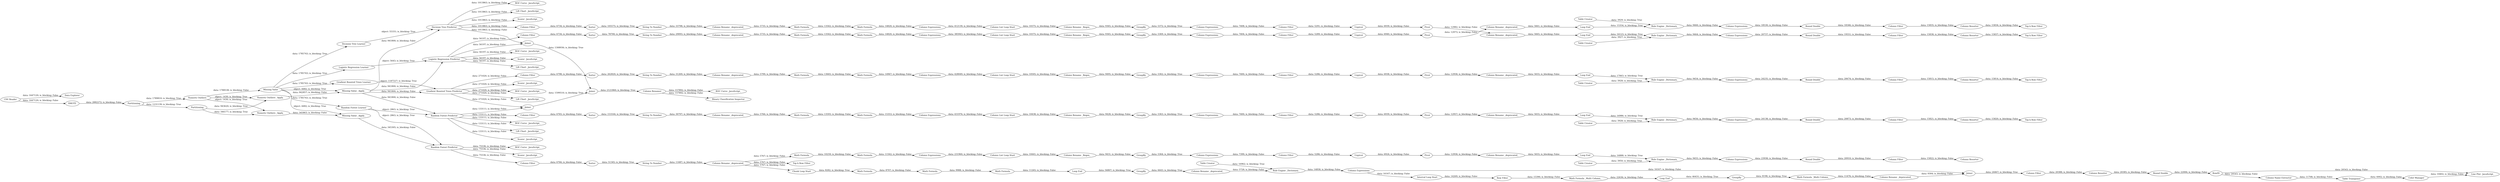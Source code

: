 digraph {
	"-8837035274730441914_590" [label="Color Manager"]
	"5091523551325838314_396" [label="Column Expressions"]
	"5679510005703794390_652" [label="Scorer _JavaScript_"]
	"-5433919165749091693_520" [label="Math Formula"]
	"-1605845379362235326_372" [label=Sorter]
	"-2062258596213150489_570" [label="Table Creator"]
	"5679510005703794390_532" [label="Top k Row Filter"]
	"2424222881723420581_520" [label="Math Formula"]
	"5679510005703794390_10" [label=Joiner]
	"-4530817970399626160_376" [label="Column Rename _deprecated_"]
	"5679510005703794390_589" [label="Line Plot _JavaScript_"]
	"-4530817970399626160_403" [label=Pivot]
	"-1605845379362235326_416" [label="Round Double"]
	"4546373764797712306_540" [label="Column List Loop Start"]
	"7252850605684632604_397" [label=GroupBy]
	"5679510005703794390_668" [label="ROC Curve _JavaScript_"]
	"7252850605684632604_416" [label="Round Double"]
	"5679510005703794390_634" [label="Decision Tree Predictor"]
	"5679510005703794390_671" [label="Numeric Outliers _Apply_"]
	"-2062258596213150489_575" [label="Interval Loop Start"]
	"5679510005703794390_631" [label="Lift Chart _JavaScript_"]
	"-8247746213920326402_519" [label="Math Formula"]
	"5679510005703794390_678" [label="Random Forest Predictor"]
	"-1605845379362235326_384" [label="Table Creator"]
	"-2062258596213150489_567" [label="Math Formula"]
	"5091523551325838314_410" [label="Column Rename _Regex_"]
	"5091523551325838314_416" [label="Round Double"]
	"7252850605684632604_409" [label="Column List Loop Start"]
	"7252850605684632604_414" [label="Loop End"]
	"7252850605684632604_419" [label="Column Filter"]
	"-1605845379362235326_397" [label=GroupBy]
	"7252850605684632604_384" [label="Table Creator"]
	"-1605845379362235326_385" [label="Rule Engine _Dictionary_"]
	"5091523551325838314_418" [label="Column Resorter"]
	"-1605845379362235326_409" [label="Column List Loop Start"]
	"5679510005703794390_665" [label="Missing Value"]
	"5679510005703794390_635" [label="Lift Chart _JavaScript_"]
	"4546373764797712306_538" [label="Loop End"]
	"5679510005703794390_637" [label="ROC Curve _JavaScript_"]
	"-2062258596213150489_562" [label="Chunk Loop Start"]
	"5679510005703794390_620" [label="Random Forest Predictor"]
	"7252850605684632604_405" [label="Column Rename _deprecated_"]
	"5679510005703794390_642" [label="Decision Tree Learner"]
	"7252850605684632604_401" [label="Column Expressions"]
	"-4530817970399626160_414" [label="Loop End"]
	"5679510005703794390_676" [label="Scorer _JavaScript_"]
	"5679510005703794390_658" [label=Partitioning]
	"-4530817970399626160_371" [label="Column Filter"]
	"-1605845379362235326_415" [label="Column Expressions"]
	"-5433919165749091693_519" [label="Math Formula"]
	"4546373764797712306_531" [label="Column Rename _deprecated_"]
	"5679510005703794390_651" [label="Scorer _JavaScript_"]
	"4546373764797712306_528" [label=Unpivot]
	"4546373764797712306_529" [label="Column Expressions"]
	"7252850605684632604_372" [label=Sorter]
	"5679510005703794390_636" [label="Top k Row Filter"]
	"5679510005703794390_657" [label=Partitioning]
	"5679510005703794390_653" [label="Scorer _JavaScript_"]
	"-1605845379362235326_418" [label="Column Resorter"]
	"-1605845379362235326_414" [label="Loop End"]
	"7252850605684632604_415" [label="Column Expressions"]
	"7252850605684632604_399" [label="String To Number"]
	"-2062258596213150489_586" [label="Math Formula _Multi Column_"]
	"5091523551325838314_404" [label=Unpivot]
	"-4530817970399626160_405" [label="Column Rename _deprecated_"]
	"4546373764797712306_548" [label=Sorter]
	"5679510005703794390_618" [label="Logistic Regression Predictor"]
	"-2062258596213150489_577" [label="Loop End"]
	"7252850605684632604_385" [label="Rule Engine _Dictionary_"]
	"-4530817970399626160_410" [label="Column Rename _Regex_"]
	"5679510005703794390_667" [label="Missing Value _Apply_"]
	"5679510005703794390_595" [label="Binary Classification Inspector"]
	"4546373764797712306_533" [label="Column Resorter"]
	"5679510005703794390_654" [label="Scorer _JavaScript_"]
	"7252850605684632604_371" [label="Column Filter"]
	"4546373764797712306_545" [label="String To Number"]
	"5091523551325838314_401" [label="Column Expressions"]
	"5091523551325838314_419" [label="Column Filter"]
	"4546373764797712306_541" [label="Column Expressions"]
	"-1605845379362235326_419" [label="Column Filter"]
	"5679510005703794390_627" [label="ROC Curve _JavaScript_"]
	"5679510005703794390_6" [label="ROC Curve _JavaScript_"]
	"-1605845379362235326_402" [label="Column Filter"]
	"-4530817970399626160_401" [label="Column Expressions"]
	"-2062258596213150489_568" [label=GroupBy]
	"5091523551325838314_403" [label=Pivot]
	"5679510005703794390_625" [label="Lift Chart _JavaScript_"]
	"-1605845379362235326_401" [label="Column Expressions"]
	"-1605845379362235326_404" [label=Unpivot]
	"-2062258596213150489_564" [label="Math Formula"]
	"-2062258596213150489_573" [label="Math Formula"]
	"5679510005703794390_11" [label=Joiner]
	"-4530817970399626160_397" [label=GroupBy]
	"5091523551325838314_371" [label="Column Filter"]
	"-2062258596213150489_585" [label="Column Resorter"]
	"-2062258596213150489_569" [label="Column Rename _deprecated_"]
	"5679510005703794390_643" [label="Random Forest Learner"]
	"5091523551325838314_397" [label=GroupBy]
	"4546373764797712306_549" [label="Table Creator"]
	"7252850605684632604_410" [label="Column Rename _Regex_"]
	"-2062258596213150489_582" [label=Joiner]
	"4546373764797712306_546" [label="Column Rename _Regex_"]
	"-4530817970399626160_372" [label=Sorter]
	"4546373764797712306_544" [label="Column Rename _deprecated_"]
	"7252850605684632604_403" [label=Pivot]
	"7938513631814848696_519" [label="Math Formula"]
	"5679510005703794390_12" [label=Joiner]
	"5679510005703794390_588" [label=RowID]
	"5091523551325838314_405" [label="Column Rename _deprecated_"]
	"2424222881723420581_519" [label="Math Formula"]
	"4546373764797712306_535" [label="Column Expressions"]
	"5679510005703794390_677" [label="ROC Curve _JavaScript_"]
	"-4530817970399626160_385" [label="Rule Engine _Dictionary_"]
	"4546373764797712306_542" [label="Rule Engine _Dictionary_"]
	"5679510005703794390_624" [label="Top k Row Filter"]
	"-4530817970399626160_399" [label="String To Number"]
	"-8837035274730441914_592" [label="Table Transposer"]
	"3334972968132949419_520" [label="Math Formula"]
	"5091523551325838314_372" [label=Sorter]
	"-1605845379362235326_396" [label="Column Expressions"]
	"5091523551325838314_384" [label="Table Creator"]
	"-4530817970399626160_384" [label="Table Creator"]
	"-4530817970399626160_402" [label="Column Filter"]
	"-2062258596213150489_563" [label="Loop End"]
	"5091523551325838314_385" [label="Rule Engine _Dictionary_"]
	"7252850605684632604_376" [label="Column Rename _deprecated_"]
	"5679510005703794390_633" [label="ROC Curve _JavaScript_"]
	"5679510005703794390_641" [label="Logistic Regression Learner"]
	"-4530817970399626160_415" [label="Column Expressions"]
	"5679510005703794390_672" [label="Numeric Outliers _Apply_"]
	"5679510005703794390_644" [label="Gradient Boosted Trees Learner"]
	"-1605845379362235326_410" [label="Column Rename _Regex_"]
	"-2062258596213150489_571" [label="Rule Engine _Dictionary_"]
	"7252850605684632604_418" [label="Column Resorter"]
	"5679510005703794390_670" [label="Numeric Outliers"]
	"4546373764797712306_537" [label=Pivot]
	"7252850605684632604_402" [label="Column Filter"]
	"-4530817970399626160_418" [label="Column Resorter"]
	"7252850605684632604_396" [label="Column Expressions"]
	"5679510005703794390_14" [label="Column Renamer"]
	"5679510005703794390_655" [label="Data Explorer"]
	"-2062258596213150489_576" [label="Row Filter"]
	"-1605845379362235326_376" [label="Column Rename _deprecated_"]
	"5679510005703794390_621" [label="Gradient Boosted Trees Predictor"]
	"5091523551325838314_399" [label="String To Number"]
	"5679510005703794390_666" [label="Missing Value _Apply_"]
	"-2062258596213150489_566" [label="Column Expressions"]
	"4546373764797712306_539" [label="Column Filter"]
	"3334972968132949419_519" [label="Math Formula"]
	"-1605845379362235326_371" [label="Column Filter"]
	"-4530817970399626160_409" [label="Column List Loop Start"]
	"5091523551325838314_409" [label="Column List Loop Start"]
	"-4530817970399626160_404" [label=Unpivot]
	"5679510005703794390_417" [label="Top k Row Filter"]
	"4546373764797712306_543" [label=GroupBy]
	"7252850605684632604_404" [label=Unpivot]
	"5679510005703794390_674" [label=SMOTE]
	"-1605845379362235326_403" [label=Pivot]
	"-2062258596213150489_581" [label="Column Rename _deprecated_"]
	"5091523551325838314_414" [label="Loop End"]
	"-1605845379362235326_405" [label="Column Rename _deprecated_"]
	"-2062258596213150489_587" [label="Round Double"]
	"-4530817970399626160_419" [label="Column Filter"]
	"4546373764797712306_530" [label="Round Double"]
	"5679510005703794390_4" [label="Lift Chart _JavaScript_"]
	"-8837035274730441914_591" [label="Column Name Extractor"]
	"4546373764797712306_547" [label="Column Filter"]
	"-1605845379362235326_399" [label="String To Number"]
	"-2062258596213150489_579" [label="Math Formula _Multi Column_"]
	"4546373764797712306_536" [label="Column Filter"]
	"5679510005703794390_1" [label="CSV Reader"]
	"-4530817970399626160_396" [label="Column Expressions"]
	"-2062258596213150489_584" [label="Column Filter"]
	"5091523551325838314_415" [label="Column Expressions"]
	"-8247746213920326402_520" [label="Math Formula"]
	"5091523551325838314_402" [label="Column Filter"]
	"5679510005703794390_630" [label="Top k Row Filter"]
	"7938513631814848696_520" [label="Math Formula"]
	"5091523551325838314_376" [label="Column Rename _deprecated_"]
	"-4530817970399626160_416" [label="Round Double"]
	"-2062258596213150489_580" [label=GroupBy]
	"4546373764797712306_542" -> "4546373764797712306_529" [label="data: 9455; is_blocking: False"]
	"-4530817970399626160_397" -> "-4530817970399626160_401" [label="data: 5362; is_blocking: True"]
	"-1605845379362235326_416" -> "-1605845379362235326_419" [label="data: 20873; is_blocking: False"]
	"-1605845379362235326_409" -> "-1605845379362235326_410" [label="data: 10438; is_blocking: False"]
	"5679510005703794390_14" -> "5679510005703794390_668" [label="data: 157892; is_blocking: False"]
	"5091523551325838314_376" -> "-5433919165749091693_519" [label="data: 5735; is_blocking: False"]
	"4546373764797712306_546" -> "4546373764797712306_543" [label="data: 9431; is_blocking: False"]
	"5091523551325838314_399" -> "5091523551325838314_376" [label="data: 29093; is_blocking: False"]
	"4546373764797712306_537" -> "4546373764797712306_531" [label="data: 12958; is_blocking: False"]
	"5679510005703794390_666" -> "5679510005703794390_621" [label="data: 941800; is_blocking: False"]
	"-8837035274730441914_591" -> "-8837035274730441914_592" [label="data: 11708; is_blocking: False"]
	"4546373764797712306_547" -> "4546373764797712306_548" [label="data: 6766; is_blocking: False"]
	"4546373764797712306_536" -> "4546373764797712306_528" [label="data: 5286; is_blocking: False"]
	"5679510005703794390_618" -> "5679510005703794390_11" [label="data: 56197; is_blocking: False"]
	"-8247746213920326402_520" -> "-1605845379362235326_396" [label="data: 15353; is_blocking: False"]
	"4546373764797712306_538" -> "4546373764797712306_542" [label="data: 16888; is_blocking: True"]
	"-5433919165749091693_520" -> "5091523551325838314_396" [label="data: 14820; is_blocking: False"]
	"5679510005703794390_634" -> "5679510005703794390_653" [label="data: 1013863; is_blocking: False"]
	"-2062258596213150489_566" -> "-2062258596213150489_582" [label="data: 16167; is_blocking: False"]
	"5679510005703794390_634" -> "5679510005703794390_631" [label="data: 1013863; is_blocking: False"]
	"-1605845379362235326_399" -> "-1605845379362235326_376" [label="data: 30797; is_blocking: False"]
	"5679510005703794390_665" -> "5679510005703794390_642" [label="data: 1785743; is_blocking: True"]
	"-1605845379362235326_396" -> "-1605845379362235326_409" [label="data: 431976; is_blocking: False"]
	"-4530817970399626160_409" -> "-4530817970399626160_410" [label="data: 10505; is_blocking: False"]
	"7252850605684632604_418" -> "5679510005703794390_630" [label="data: 15837; is_blocking: False"]
	"5679510005703794390_643" -> "5679510005703794390_620" [label="object: 2863; is_blocking: True"]
	"5679510005703794390_666" -> "5679510005703794390_634" [label="data: 941800; is_blocking: False"]
	"7252850605684632604_402" -> "7252850605684632604_404" [label="data: 5291; is_blocking: False"]
	"5091523551325838314_419" -> "5091523551325838314_418" [label="data: 15835; is_blocking: False"]
	"-4530817970399626160_384" -> "-4530817970399626160_385" [label="data: 3928; is_blocking: True"]
	"4546373764797712306_529" -> "4546373764797712306_530" [label="data: 23938; is_blocking: False"]
	"5679510005703794390_1" -> "5679510005703794390_655" [label="data: 1647120; is_blocking: False"]
	"-2062258596213150489_585" -> "-2062258596213150489_587" [label="data: 20385; is_blocking: False"]
	"4546373764797712306_544" -> "7938513631814848696_519" [label="data: 5767; is_blocking: False"]
	"7252850605684632604_385" -> "7252850605684632604_415" [label="data: 9464; is_blocking: False"]
	"7938513631814848696_519" -> "7938513631814848696_520" [label="data: 10259; is_blocking: False"]
	"-2062258596213150489_571" -> "-2062258596213150489_566" [label="data: 14858; is_blocking: False"]
	"5679510005703794390_665" -> "5679510005703794390_666" [label="object: 4482; is_blocking: True"]
	"-1605845379362235326_415" -> "-1605845379362235326_416" [label="data: 24138; is_blocking: False"]
	"7252850605684632604_384" -> "7252850605684632604_385" [label="data: 3927; is_blocking: True"]
	"-1605845379362235326_371" -> "-1605845379362235326_372" [label="data: 6765; is_blocking: False"]
	"-1605845379362235326_403" -> "-1605845379362235326_405" [label="data: 12957; is_blocking: False"]
	"4546373764797712306_549" -> "4546373764797712306_542" [label="data: 3950; is_blocking: True"]
	"-4530817970399626160_419" -> "-4530817970399626160_418" [label="data: 15815; is_blocking: False"]
	"5679510005703794390_620" -> "5679510005703794390_652" [label="data: 133111; is_blocking: False"]
	"5679510005703794390_641" -> "5679510005703794390_618" [label="object: 5643; is_blocking: True"]
	"5679510005703794390_672" -> "5679510005703794390_667" [label="data: 345863; is_blocking: False"]
	"5679510005703794390_634" -> "7252850605684632604_371" [label="data: 1013863; is_blocking: False"]
	"7252850605684632604_405" -> "7252850605684632604_414" [label="data: 5665; is_blocking: False"]
	"5091523551325838314_405" -> "5091523551325838314_414" [label="data: 5661; is_blocking: False"]
	"5091523551325838314_371" -> "5091523551325838314_372" [label="data: 6734; is_blocking: False"]
	"-2062258596213150489_580" -> "-2062258596213150489_586" [label="data: 8198; is_blocking: True"]
	"-1605845379362235326_397" -> "-1605845379362235326_401" [label="data: 5363; is_blocking: True"]
	"5091523551325838314_403" -> "5091523551325838314_405" [label="data: 12973; is_blocking: False"]
	"5679510005703794390_618" -> "5091523551325838314_371" [label="data: 56197; is_blocking: False"]
	"5679510005703794390_588" -> "5679510005703794390_589" [label="data: 20543; is_blocking: False"]
	"5679510005703794390_620" -> "5679510005703794390_10" [label="data: 133111; is_blocking: False"]
	"5679510005703794390_666" -> "5679510005703794390_618" [label="data: 941800; is_blocking: False"]
	"5679510005703794390_670" -> "5679510005703794390_671" [label="object: 1430; is_blocking: True"]
	"7252850605684632604_372" -> "7252850605684632604_399" [label="data: 105575; is_blocking: True"]
	"-4530817970399626160_385" -> "-4530817970399626160_415" [label="data: 9454; is_blocking: False"]
	"5679510005703794390_618" -> "5679510005703794390_637" [label="data: 56197; is_blocking: False"]
	"-2062258596213150489_577" -> "-2062258596213150489_580" [label="data: 46431; is_blocking: True"]
	"4546373764797712306_535" -> "4546373764797712306_536" [label="data: 7399; is_blocking: False"]
	"7252850605684632604_416" -> "7252850605684632604_419" [label="data: 19551; is_blocking: False"]
	"5679510005703794390_14" -> "5679510005703794390_595" [label="data: 157892; is_blocking: False"]
	"-2062258596213150489_562" -> "-2062258596213150489_564" [label="data: 8282; is_blocking: True"]
	"5679510005703794390_642" -> "5679510005703794390_634" [label="object: 55331; is_blocking: True"]
	"-8837035274730441914_592" -> "-8837035274730441914_590" [label="data: 6002; is_blocking: False"]
	"5679510005703794390_588" -> "-8837035274730441914_591" [label="data: 20543; is_blocking: False"]
	"4546373764797712306_528" -> "4546373764797712306_537" [label="data: 6924; is_blocking: False"]
	"-1605845379362235326_410" -> "-1605845379362235326_397" [label="data: 9428; is_blocking: False"]
	"-2062258596213150489_579" -> "-2062258596213150489_577" [label="data: 22636; is_blocking: False"]
	"-1605845379362235326_405" -> "-1605845379362235326_414" [label="data: 5655; is_blocking: False"]
	"7252850605684632604_415" -> "7252850605684632604_416" [label="data: 20737; is_blocking: False"]
	"4546373764797712306_531" -> "4546373764797712306_538" [label="data: 5655; is_blocking: False"]
	"-2062258596213150489_573" -> "-2062258596213150489_563" [label="data: 11265; is_blocking: False"]
	"2424222881723420581_519" -> "2424222881723420581_520" [label="data: 13665; is_blocking: False"]
	"7252850605684632604_396" -> "7252850605684632604_409" [label="data: 412139; is_blocking: False"]
	"5679510005703794390_678" -> "5679510005703794390_676" [label="data: 75536; is_blocking: False"]
	"5679510005703794390_665" -> "5679510005703794390_641" [label="data: 1785743; is_blocking: True"]
	"7252850605684632604_410" -> "7252850605684632604_397" [label="data: 9365; is_blocking: False"]
	"-4530817970399626160_371" -> "-4530817970399626160_372" [label="data: 6798; is_blocking: False"]
	"-4530817970399626160_399" -> "-4530817970399626160_376" [label="data: 31269; is_blocking: False"]
	"-2062258596213150489_581" -> "-2062258596213150489_582" [label="data: 9304; is_blocking: False"]
	"5091523551325838314_418" -> "5679510005703794390_636" [label="data: 15834; is_blocking: False"]
	"5679510005703794390_643" -> "5679510005703794390_678" [label="object: 2863; is_blocking: True"]
	"4546373764797712306_548" -> "4546373764797712306_545" [label="data: 51345; is_blocking: True"]
	"-2062258596213150489_586" -> "-2062258596213150489_581" [label="data: 11476; is_blocking: False"]
	"5679510005703794390_621" -> "5679510005703794390_4" [label="data: 271020; is_blocking: False"]
	"5679510005703794390_634" -> "5679510005703794390_633" [label="data: 1013863; is_blocking: False"]
	"-1605845379362235326_401" -> "-1605845379362235326_402" [label="data: 7400; is_blocking: False"]
	"5679510005703794390_657" -> "5679510005703794390_670" [label="data: 1789810; is_blocking: True"]
	"-2062258596213150489_568" -> "-2062258596213150489_569" [label="data: 6643; is_blocking: True"]
	"-2062258596213150489_575" -> "-2062258596213150489_576" [label="data: 14269; is_blocking: False"]
	"-4530817970399626160_402" -> "-4530817970399626160_404" [label="data: 5286; is_blocking: False"]
	"5091523551325838314_404" -> "5091523551325838314_403" [label="data: 6940; is_blocking: False"]
	"5679510005703794390_658" -> "5679510005703794390_672" [label="data: 346177; is_blocking: True"]
	"5679510005703794390_671" -> "5679510005703794390_666" [label="data: 942857; is_blocking: False"]
	"-4530817970399626160_410" -> "-4530817970399626160_397" [label="data: 9495; is_blocking: False"]
	"7252850605684632604_371" -> "7252850605684632604_372" [label="data: 6734; is_blocking: False"]
	"5091523551325838314_414" -> "5091523551325838314_385" [label="data: 15354; is_blocking: True"]
	"7252850605684632604_397" -> "7252850605684632604_401" [label="data: 5372; is_blocking: True"]
	"5091523551325838314_397" -> "5091523551325838314_401" [label="data: 5369; is_blocking: True"]
	"3334972968132949419_519" -> "3334972968132949419_520" [label="data: 13562; is_blocking: False"]
	"4546373764797712306_545" -> "4546373764797712306_544" [label="data: 11687; is_blocking: False"]
	"-4530817970399626160_416" -> "-4530817970399626160_419" [label="data: 20674; is_blocking: False"]
	"5679510005703794390_657" -> "5679510005703794390_658" [label="data: 1231139; is_blocking: True"]
	"-4530817970399626160_403" -> "-4530817970399626160_405" [label="data: 12958; is_blocking: False"]
	"-1605845379362235326_404" -> "-1605845379362235326_403" [label="data: 6939; is_blocking: False"]
	"-2062258596213150489_584" -> "-2062258596213150489_585" [label="data: 20388; is_blocking: False"]
	"5679510005703794390_620" -> "5679510005703794390_625" [label="data: 133111; is_blocking: False"]
	"5679510005703794390_621" -> "5679510005703794390_10" [label="data: 271020; is_blocking: False"]
	"4546373764797712306_541" -> "4546373764797712306_540" [label="data: 231960; is_blocking: False"]
	"-1605845379362235326_376" -> "-8247746213920326402_519" [label="data: 5766; is_blocking: False"]
	"-4530817970399626160_414" -> "-4530817970399626160_385" [label="data: 17063; is_blocking: True"]
	"4546373764797712306_530" -> "4546373764797712306_539" [label="data: 20910; is_blocking: False"]
	"-2062258596213150489_569" -> "-2062258596213150489_571" [label="data: 5728; is_blocking: False"]
	"7252850605684632604_401" -> "7252850605684632604_402" [label="data: 7408; is_blocking: False"]
	"7252850605684632604_409" -> "7252850605684632604_410" [label="data: 10375; is_blocking: False"]
	"3334972968132949419_520" -> "7252850605684632604_396" [label="data: 14820; is_blocking: False"]
	"5679510005703794390_618" -> "5679510005703794390_654" [label="data: 56197; is_blocking: False"]
	"-4530817970399626160_376" -> "2424222881723420581_519" [label="data: 5799; is_blocking: False"]
	"5679510005703794390_621" -> "5679510005703794390_651" [label="data: 271020; is_blocking: False"]
	"-4530817970399626160_404" -> "-4530817970399626160_403" [label="data: 6938; is_blocking: False"]
	"5679510005703794390_1" -> "5679510005703794390_674" [label="data: 1647120; is_blocking: False"]
	"5679510005703794390_665" -> "5679510005703794390_643" [label="data: 1785743; is_blocking: True"]
	"7252850605684632604_403" -> "7252850605684632604_405" [label="data: 12982; is_blocking: False"]
	"5679510005703794390_658" -> "5679510005703794390_671" [label="data: 943620; is_blocking: True"]
	"5679510005703794390_678" -> "4546373764797712306_547" [label="data: 75536; is_blocking: False"]
	"-1605845379362235326_418" -> "5679510005703794390_624" [label="data: 15820; is_blocking: False"]
	"5679510005703794390_10" -> "5679510005703794390_12" [label="data: 1599510; is_blocking: True"]
	"5679510005703794390_644" -> "5679510005703794390_621" [label="object: 1187227; is_blocking: True"]
	"-4530817970399626160_396" -> "-4530817970399626160_409" [label="data: 428049; is_blocking: False"]
	"5091523551325838314_410" -> "5091523551325838314_397" [label="data: 9365; is_blocking: False"]
	"-4530817970399626160_418" -> "5679510005703794390_417" [label="data: 15814; is_blocking: False"]
	"-1605845379362235326_419" -> "-1605845379362235326_418" [label="data: 15821; is_blocking: False"]
	"5091523551325838314_396" -> "5091523551325838314_409" [label="data: 385943; is_blocking: False"]
	"-2062258596213150489_587" -> "5679510005703794390_588" [label="data: 22006; is_blocking: False"]
	"4546373764797712306_540" -> "4546373764797712306_546" [label="data: 10441; is_blocking: False"]
	"-2062258596213150489_567" -> "-2062258596213150489_573" [label="data: 9988; is_blocking: False"]
	"5679510005703794390_674" -> "5679510005703794390_657" [label="data: 2882272; is_blocking: False"]
	"4546373764797712306_544" -> "-2062258596213150489_562" [label="data: 5767; is_blocking: False"]
	"-2062258596213150489_566" -> "-2062258596213150489_575" [label="data: 16167; is_blocking: False"]
	"5091523551325838314_385" -> "5091523551325838314_415" [label="data: 9460; is_blocking: False"]
	"5679510005703794390_618" -> "5679510005703794390_635" [label="data: 56197; is_blocking: False"]
	"2424222881723420581_520" -> "-4530817970399626160_396" [label="data: 14967; is_blocking: False"]
	"5679510005703794390_621" -> "-4530817970399626160_371" [label="data: 271020; is_blocking: False"]
	"5679510005703794390_12" -> "5679510005703794390_14" [label="data: 2121860; is_blocking: True"]
	"5091523551325838314_416" -> "5091523551325838314_419" [label="data: 18346; is_blocking: False"]
	"4546373764797712306_543" -> "4546373764797712306_535" [label="data: 5364; is_blocking: True"]
	"-1605845379362235326_372" -> "-1605845379362235326_399" [label="data: 153164; is_blocking: True"]
	"-2062258596213150489_576" -> "-2062258596213150489_579" [label="data: 15390; is_blocking: False"]
	"5679510005703794390_667" -> "5679510005703794390_678" [label="data: 345305; is_blocking: False"]
	"-4530817970399626160_415" -> "-4530817970399626160_416" [label="data: 24235; is_blocking: False"]
	"5091523551325838314_384" -> "5091523551325838314_385" [label="data: 3929; is_blocking: True"]
	"-1605845379362235326_384" -> "-1605845379362235326_385" [label="data: 3928; is_blocking: True"]
	"7252850605684632604_404" -> "7252850605684632604_403" [label="data: 6939; is_blocking: False"]
	"-2062258596213150489_564" -> "-2062258596213150489_567" [label="data: 8707; is_blocking: False"]
	"5679510005703794390_11" -> "5679510005703794390_12" [label="data: 1308936; is_blocking: True"]
	"5679510005703794390_621" -> "5679510005703794390_6" [label="data: 271020; is_blocking: False"]
	"5679510005703794390_670" -> "5679510005703794390_672" [label="object: 1430; is_blocking: True"]
	"5091523551325838314_401" -> "5091523551325838314_402" [label="data: 7404; is_blocking: False"]
	"5679510005703794390_634" -> "5679510005703794390_11" [label="data: 1013863; is_blocking: False"]
	"-4530817970399626160_401" -> "-4530817970399626160_402" [label="data: 7400; is_blocking: False"]
	"5679510005703794390_678" -> "5679510005703794390_677" [label="data: 75536; is_blocking: False"]
	"5091523551325838314_415" -> "5091523551325838314_416" [label="data: 18530; is_blocking: False"]
	"-8247746213920326402_519" -> "-8247746213920326402_520" [label="data: 13593; is_blocking: False"]
	"-1605845379362235326_385" -> "-1605845379362235326_415" [label="data: 9456; is_blocking: False"]
	"-2062258596213150489_570" -> "-2062258596213150489_571" [label="data: 16962; is_blocking: True"]
	"7252850605684632604_414" -> "7252850605684632604_385" [label="data: 16123; is_blocking: True"]
	"5679510005703794390_666" -> "5679510005703794390_620" [label="data: 941800; is_blocking: False"]
	"-1605845379362235326_402" -> "-1605845379362235326_404" [label="data: 5286; is_blocking: False"]
	"-4530817970399626160_372" -> "-4530817970399626160_399" [label="data: 262820; is_blocking: True"]
	"-4530817970399626160_405" -> "-4530817970399626160_414" [label="data: 5655; is_blocking: False"]
	"7938513631814848696_520" -> "4546373764797712306_541" [label="data: 11562; is_blocking: False"]
	"5679510005703794390_620" -> "-1605845379362235326_371" [label="data: 133111; is_blocking: False"]
	"-1605845379362235326_414" -> "-1605845379362235326_385" [label="data: 16986; is_blocking: True"]
	"5091523551325838314_402" -> "5091523551325838314_404" [label="data: 5289; is_blocking: False"]
	"5091523551325838314_409" -> "5091523551325838314_410" [label="data: 10375; is_blocking: False"]
	"-2062258596213150489_582" -> "-2062258596213150489_584" [label="data: 24467; is_blocking: True"]
	"7252850605684632604_419" -> "7252850605684632604_418" [label="data: 15838; is_blocking: False"]
	"-5433919165749091693_519" -> "-5433919165749091693_520" [label="data: 13562; is_blocking: False"]
	"7252850605684632604_399" -> "7252850605684632604_376" [label="data: 33798; is_blocking: False"]
	"5679510005703794390_665" -> "5679510005703794390_644" [label="data: 1785743; is_blocking: True"]
	"5679510005703794390_670" -> "5679510005703794390_665" [label="data: 1788538; is_blocking: False"]
	"-8837035274730441914_590" -> "5679510005703794390_589" [label="data: 10402; is_blocking: False"]
	"5679510005703794390_665" -> "5679510005703794390_667" [label="object: 4482; is_blocking: True"]
	"4546373764797712306_544" -> "5679510005703794390_532" [label="data: 5767; is_blocking: False"]
	"5679510005703794390_620" -> "5679510005703794390_627" [label="data: 133111; is_blocking: False"]
	"-2062258596213150489_563" -> "-2062258596213150489_568" [label="data: 56807; is_blocking: True"]
	"7252850605684632604_376" -> "3334972968132949419_519" [label="data: 5735; is_blocking: False"]
	"5091523551325838314_372" -> "5091523551325838314_399" [label="data: 78700; is_blocking: True"]
	"4546373764797712306_539" -> "4546373764797712306_533" [label="data: 15822; is_blocking: False"]
	rankdir=LR
}
